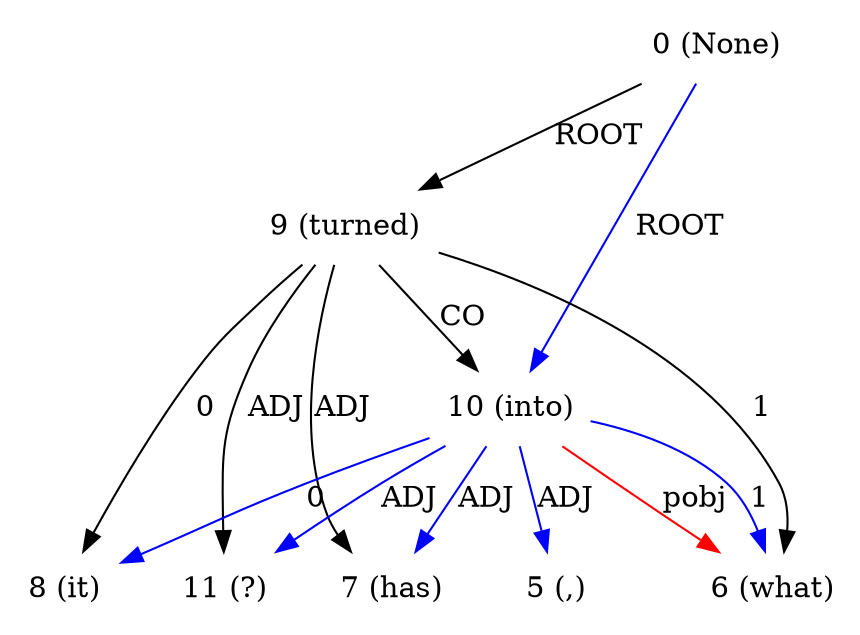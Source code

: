 digraph G{
edge [dir=forward]
node [shape=plaintext]

0 [label="0 (None)"]
0 -> 9 [label="ROOT"]
0 -> 10 [label="ROOT", color="blue"]
5 [label="5 (,)"]
6 [label="6 (what)"]
10 -> 6 [label="pobj", color="red"]
7 [label="7 (has)"]
8 [label="8 (it)"]
9 [label="9 (turned)"]
9 -> 6 [label="1"]
9 -> 8 [label="0"]
9 -> 10 [label="CO"]
9 -> 7 [label="ADJ"]
9 -> 11 [label="ADJ"]
10 [label="10 (into)"]
10 -> 6 [label="1", color="blue"]
10 -> 8 [label="0", color="blue"]
10 -> 5 [label="ADJ", color="blue"]
10 -> 11 [label="ADJ", color="blue"]
10 -> 7 [label="ADJ", color="blue"]
11 [label="11 (?)"]
}
